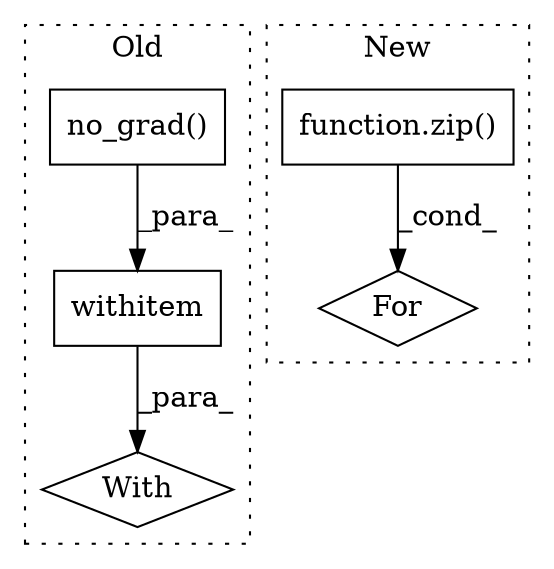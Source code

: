 digraph G {
subgraph cluster0 {
1 [label="no_grad()" a="75" s="6628" l="16" shape="box"];
3 [label="With" a="39" s="6623,6634" l="5,28" shape="diamond"];
4 [label="withitem" a="49" s="6628" l="6" shape="box"];
label = "Old";
style="dotted";
}
subgraph cluster1 {
2 [label="function.zip()" a="75" s="5965,5990" l="4,1" shape="box"];
5 [label="For" a="107" s="5947,5991" l="4,18" shape="diamond"];
label = "New";
style="dotted";
}
1 -> 4 [label="_para_"];
2 -> 5 [label="_cond_"];
4 -> 3 [label="_para_"];
}